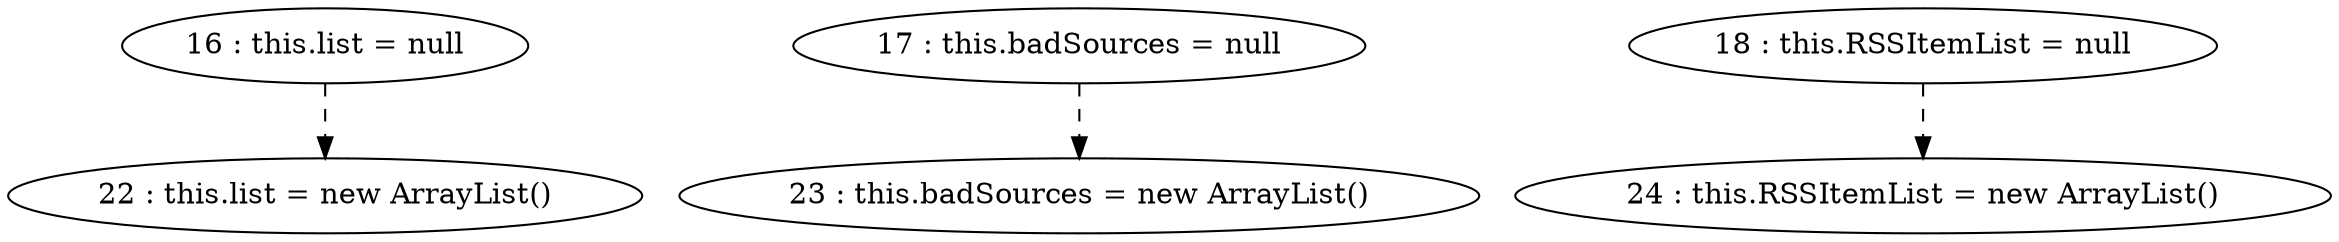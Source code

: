 digraph G {
"16 : this.list = null"
"16 : this.list = null" -> "22 : this.list = new ArrayList()" [style=dashed]
"17 : this.badSources = null"
"17 : this.badSources = null" -> "23 : this.badSources = new ArrayList()" [style=dashed]
"18 : this.RSSItemList = null"
"18 : this.RSSItemList = null" -> "24 : this.RSSItemList = new ArrayList()" [style=dashed]
"22 : this.list = new ArrayList()"
"23 : this.badSources = new ArrayList()"
"24 : this.RSSItemList = new ArrayList()"
}